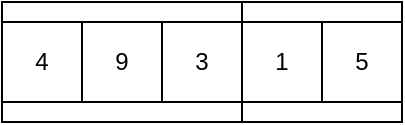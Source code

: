 <mxfile version="23.1.1" type="device">
  <diagram name="Page-1" id="9MfjZjzSqgqJ_vQ6xFnL">
    <mxGraphModel dx="2062" dy="1182" grid="1" gridSize="10" guides="1" tooltips="1" connect="1" arrows="1" fold="1" page="1" pageScale="1" pageWidth="850" pageHeight="1100" math="0" shadow="0">
      <root>
        <mxCell id="0" />
        <mxCell id="1" parent="0" />
        <mxCell id="oEKh1h5zdXuCnX89bLdQ-4" value="" style="rounded=0;whiteSpace=wrap;html=1;" vertex="1" parent="1">
          <mxGeometry x="40" y="30" width="120" height="60" as="geometry" />
        </mxCell>
        <mxCell id="oEKh1h5zdXuCnX89bLdQ-1" value="4" style="rounded=0;whiteSpace=wrap;html=1;" vertex="1" parent="1">
          <mxGeometry x="40" y="40" width="40" height="40" as="geometry" />
        </mxCell>
        <mxCell id="oEKh1h5zdXuCnX89bLdQ-2" value="9" style="rounded=0;whiteSpace=wrap;html=1;" vertex="1" parent="1">
          <mxGeometry x="80" y="40" width="40" height="40" as="geometry" />
        </mxCell>
        <mxCell id="oEKh1h5zdXuCnX89bLdQ-3" value="3" style="rounded=0;whiteSpace=wrap;html=1;" vertex="1" parent="1">
          <mxGeometry x="120" y="40" width="40" height="40" as="geometry" />
        </mxCell>
        <mxCell id="oEKh1h5zdXuCnX89bLdQ-7" value="" style="rounded=0;whiteSpace=wrap;html=1;" vertex="1" parent="1">
          <mxGeometry x="160" y="30" width="80" height="60" as="geometry" />
        </mxCell>
        <mxCell id="oEKh1h5zdXuCnX89bLdQ-8" value="1" style="rounded=0;whiteSpace=wrap;html=1;" vertex="1" parent="1">
          <mxGeometry x="160" y="40" width="40" height="40" as="geometry" />
        </mxCell>
        <mxCell id="oEKh1h5zdXuCnX89bLdQ-9" value="5" style="rounded=0;whiteSpace=wrap;html=1;" vertex="1" parent="1">
          <mxGeometry x="200" y="40" width="40" height="40" as="geometry" />
        </mxCell>
      </root>
    </mxGraphModel>
  </diagram>
</mxfile>
